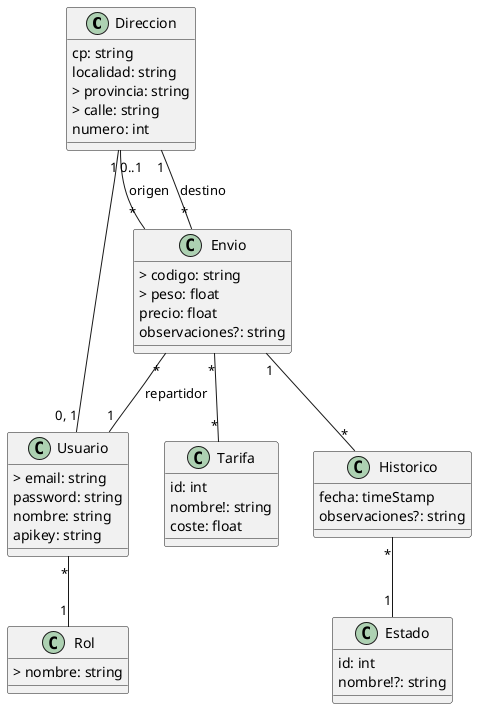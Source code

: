 @startuml
class Direccion{
  cp: string
  localidad: string
  > provincia: string
  > calle: string
  numero: int
}

class Usuario{
  > email: string
  password: string
  nombre: string
  apikey: string
}

class Rol {
  > nombre: string
}

class Envio{
  > codigo: string
  > peso: float
  precio: float
  observaciones?: string
}

class Tarifa{
  id: int
  nombre!: string
  coste: float
}

class Historico{
  fecha: timeStamp
  observaciones?: string
}

class Estado{
  id: int
  nombre!?: string
}


Direccion "1" -- "0, 1" Usuario
Usuario "*" -- "1" Rol
Direccion "0..1" -- "*" Envio: origen
Direccion "1" -- "*" Envio: destino
Envio "*" -- "1" Usuario: repartidor
Envio "1" -- "*" Historico
Historico "*" -- "1" Estado
Envio "*" -- "*" Tarifa







@enduml